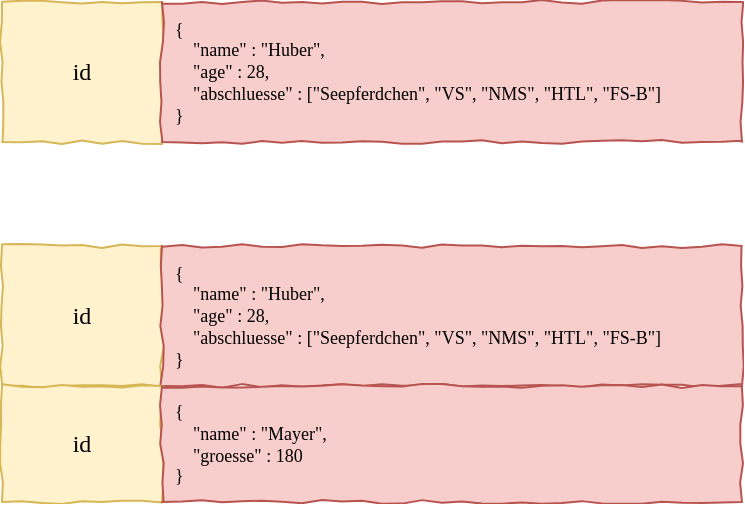 <mxfile version="13.4.5" type="device"><diagram id="aftrfUNLdXxXohRghjsb" name="Page-1"><mxGraphModel dx="865" dy="506" grid="1" gridSize="8" guides="1" tooltips="1" connect="1" arrows="1" fold="1" page="1" pageScale="1" pageWidth="827" pageHeight="1169" math="0" shadow="0"><root><mxCell id="0"/><mxCell id="1" parent="0"/><mxCell id="FjOwxORkXIOTH8jFXWnv-2" value="&lt;font face=&quot;Comic Sans MS&quot;&gt;id&lt;/font&gt;" style="rounded=0;whiteSpace=wrap;html=1;comic=1;sketch=0;fillColor=#fff2cc;strokeColor=#d6b656;" vertex="1" parent="1"><mxGeometry x="270" y="230" width="80" height="70" as="geometry"/></mxCell><mxCell id="FjOwxORkXIOTH8jFXWnv-3" value="&lt;div style=&quot;font-size: 9px&quot;&gt;&lt;font face=&quot;Comic Sans MS&quot; style=&quot;font-size: 9px&quot;&gt;&amp;nbsp; {&lt;/font&gt;&lt;/div&gt;&lt;div style=&quot;font-size: 9px&quot;&gt;&lt;font face=&quot;Comic Sans MS&quot; style=&quot;font-size: 9px&quot;&gt;&lt;span style=&quot;font-size: 9px&quot;&gt;&lt;/span&gt;&amp;nbsp; &amp;nbsp; &amp;nbsp; &quot;name&quot; : &quot;Huber&quot;,&lt;/font&gt;&lt;/div&gt;&lt;div style=&quot;font-size: 9px&quot;&gt;&lt;font face=&quot;Comic Sans MS&quot; style=&quot;font-size: 9px&quot;&gt;&lt;span style=&quot;font-size: 9px&quot;&gt;&lt;/span&gt;&amp;nbsp; &amp;nbsp; &amp;nbsp; &quot;age&quot; : 28,&lt;/font&gt;&lt;/div&gt;&lt;div style=&quot;font-size: 9px&quot;&gt;&lt;font face=&quot;Comic Sans MS&quot; style=&quot;font-size: 9px&quot;&gt;&lt;span style=&quot;font-size: 9px&quot;&gt;&lt;/span&gt;&amp;nbsp; &amp;nbsp; &amp;nbsp; &quot;abschluesse&quot; : [&quot;Seepferdchen&quot;, &quot;VS&quot;, &quot;NMS&quot;, &quot;HTL&quot;, &quot;FS-B&quot;]&lt;/font&gt;&lt;/div&gt;&lt;div style=&quot;font-size: 9px&quot;&gt;&lt;font face=&quot;Comic Sans MS&quot; style=&quot;font-size: 9px&quot;&gt;&amp;nbsp; }&lt;/font&gt;&lt;/div&gt;" style="rounded=0;whiteSpace=wrap;html=1;sketch=0;align=left;comic=1;fillColor=#f8cecc;strokeColor=#b85450;fontSize=9;" vertex="1" parent="1"><mxGeometry x="350" y="230" width="290" height="70" as="geometry"/></mxCell><mxCell id="FjOwxORkXIOTH8jFXWnv-4" value="&lt;font face=&quot;Comic Sans MS&quot;&gt;id&lt;/font&gt;" style="rounded=0;whiteSpace=wrap;html=1;comic=1;sketch=0;fillColor=#fff2cc;strokeColor=#d6b656;" vertex="1" parent="1"><mxGeometry x="270" y="352" width="80" height="70" as="geometry"/></mxCell><mxCell id="FjOwxORkXIOTH8jFXWnv-5" value="&lt;div style=&quot;font-size: 9px&quot;&gt;&lt;font face=&quot;Comic Sans MS&quot; style=&quot;font-size: 9px&quot;&gt;&amp;nbsp; {&lt;/font&gt;&lt;/div&gt;&lt;div style=&quot;font-size: 9px&quot;&gt;&lt;font face=&quot;Comic Sans MS&quot; style=&quot;font-size: 9px&quot;&gt;&lt;span style=&quot;font-size: 9px&quot;&gt;&lt;/span&gt;&amp;nbsp; &amp;nbsp; &amp;nbsp; &quot;name&quot; : &quot;Huber&quot;,&lt;/font&gt;&lt;/div&gt;&lt;div style=&quot;font-size: 9px&quot;&gt;&lt;font face=&quot;Comic Sans MS&quot; style=&quot;font-size: 9px&quot;&gt;&lt;span style=&quot;font-size: 9px&quot;&gt;&lt;/span&gt;&amp;nbsp; &amp;nbsp; &amp;nbsp; &quot;age&quot; : 28,&lt;/font&gt;&lt;/div&gt;&lt;div style=&quot;font-size: 9px&quot;&gt;&lt;font face=&quot;Comic Sans MS&quot; style=&quot;font-size: 9px&quot;&gt;&lt;span style=&quot;font-size: 9px&quot;&gt;&lt;/span&gt;&amp;nbsp; &amp;nbsp; &amp;nbsp; &quot;abschluesse&quot; : [&quot;Seepferdchen&quot;, &quot;VS&quot;, &quot;NMS&quot;, &quot;HTL&quot;, &quot;FS-B&quot;]&lt;/font&gt;&lt;/div&gt;&lt;div style=&quot;font-size: 9px&quot;&gt;&lt;font face=&quot;Comic Sans MS&quot; style=&quot;font-size: 9px&quot;&gt;&amp;nbsp; }&lt;/font&gt;&lt;/div&gt;" style="rounded=0;whiteSpace=wrap;html=1;sketch=0;align=left;comic=1;fillColor=#f8cecc;strokeColor=#b85450;fontSize=9;" vertex="1" parent="1"><mxGeometry x="350" y="352" width="290" height="70" as="geometry"/></mxCell><mxCell id="FjOwxORkXIOTH8jFXWnv-6" value="&lt;font face=&quot;Comic Sans MS&quot;&gt;id&lt;/font&gt;" style="rounded=0;whiteSpace=wrap;html=1;comic=1;sketch=0;fillColor=#fff2cc;strokeColor=#d6b656;" vertex="1" parent="1"><mxGeometry x="270" y="422" width="80" height="58" as="geometry"/></mxCell><mxCell id="FjOwxORkXIOTH8jFXWnv-7" value="&lt;div style=&quot;font-size: 9px&quot;&gt;&lt;font face=&quot;Comic Sans MS&quot; style=&quot;font-size: 9px&quot;&gt;&amp;nbsp; {&lt;/font&gt;&lt;/div&gt;&lt;div style=&quot;font-size: 9px&quot;&gt;&lt;font face=&quot;Comic Sans MS&quot; style=&quot;font-size: 9px&quot;&gt;&lt;span style=&quot;font-size: 9px&quot;&gt;&lt;/span&gt;&amp;nbsp; &amp;nbsp; &amp;nbsp; &quot;name&quot; : &quot;Mayer&quot;,&lt;/font&gt;&lt;/div&gt;&lt;div style=&quot;font-size: 9px&quot;&gt;&lt;font face=&quot;Comic Sans MS&quot; style=&quot;font-size: 9px&quot;&gt;&lt;span style=&quot;font-size: 9px&quot;&gt;&lt;/span&gt;&amp;nbsp; &amp;nbsp; &amp;nbsp; &quot;groesse&quot; : 180&lt;/font&gt;&lt;/div&gt;&lt;div style=&quot;font-size: 9px&quot;&gt;&lt;font face=&quot;Comic Sans MS&quot; style=&quot;font-size: 9px&quot;&gt;&amp;nbsp; }&lt;/font&gt;&lt;/div&gt;" style="rounded=0;whiteSpace=wrap;html=1;sketch=0;align=left;comic=1;fillColor=#f8cecc;strokeColor=#b85450;fontSize=9;" vertex="1" parent="1"><mxGeometry x="350" y="422" width="290" height="58" as="geometry"/></mxCell></root></mxGraphModel></diagram></mxfile>